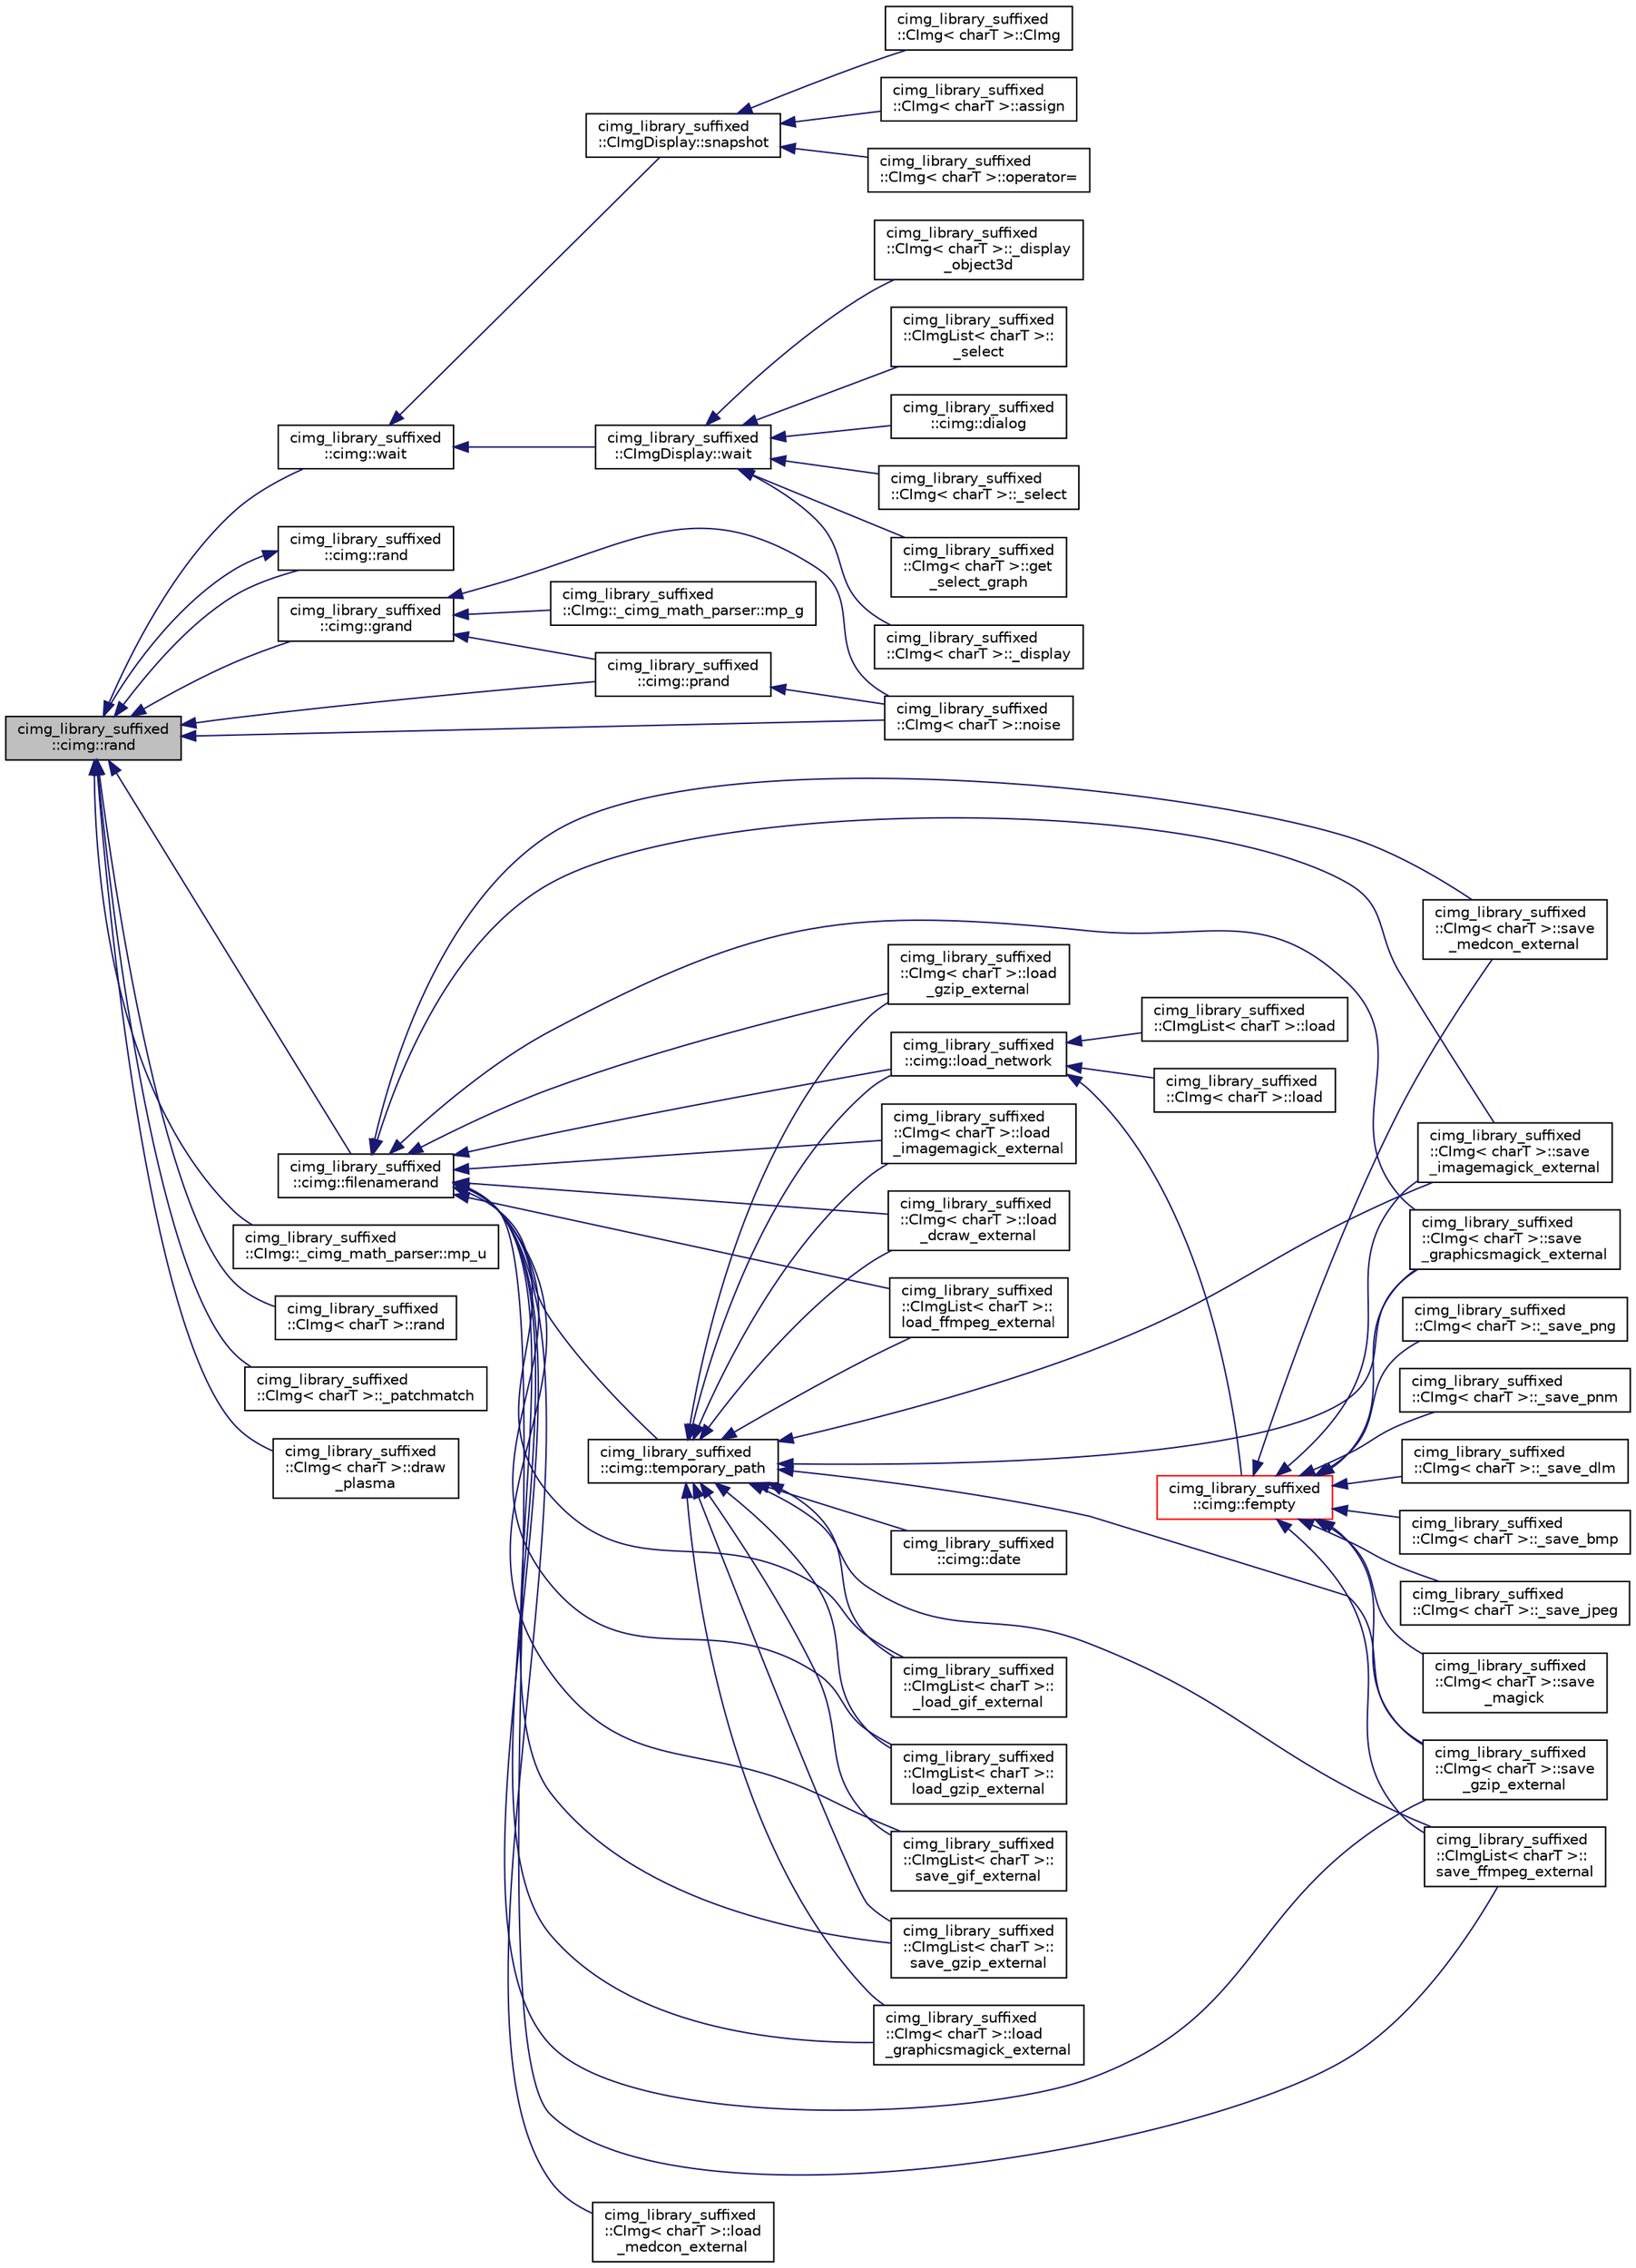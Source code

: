 digraph "cimg_library_suffixed::cimg::rand"
{
  edge [fontname="Helvetica",fontsize="10",labelfontname="Helvetica",labelfontsize="10"];
  node [fontname="Helvetica",fontsize="10",shape=record];
  rankdir="LR";
  Node3445 [label="cimg_library_suffixed\l::cimg::rand",height=0.2,width=0.4,color="black", fillcolor="grey75", style="filled", fontcolor="black"];
  Node3445 -> Node3446 [dir="back",color="midnightblue",fontsize="10",style="solid",fontname="Helvetica"];
  Node3446 [label="cimg_library_suffixed\l::cimg::wait",height=0.2,width=0.4,color="black", fillcolor="white", style="filled",URL="$namespacecimg__library__suffixed_1_1cimg.html#a8431f8cf0989f40df3b6ac7d9dc90abd",tooltip="Wait for a given number of milliseconds since the last call to wait(). "];
  Node3446 -> Node3447 [dir="back",color="midnightblue",fontsize="10",style="solid",fontname="Helvetica"];
  Node3447 [label="cimg_library_suffixed\l::CImgDisplay::wait",height=0.2,width=0.4,color="black", fillcolor="white", style="filled",URL="$structcimg__library__suffixed_1_1_c_img_display.html#a6ba54ea916f502d782ccb787ce02ccbd",tooltip="Wait for any user event occuring on the current display. "];
  Node3447 -> Node3448 [dir="back",color="midnightblue",fontsize="10",style="solid",fontname="Helvetica"];
  Node3448 [label="cimg_library_suffixed\l::CImg\< charT \>::_select",height=0.2,width=0.4,color="black", fillcolor="white", style="filled",URL="$structcimg__library__suffixed_1_1_c_img.html#ad9b7141242d0b6e861a8014112ddb5b5"];
  Node3447 -> Node3449 [dir="back",color="midnightblue",fontsize="10",style="solid",fontname="Helvetica"];
  Node3449 [label="cimg_library_suffixed\l::CImg\< charT \>::get\l_select_graph",height=0.2,width=0.4,color="black", fillcolor="white", style="filled",URL="$structcimg__library__suffixed_1_1_c_img.html#a689f47424dc7c548ebfe53e431409199",tooltip="Select sub-graph in a graph. "];
  Node3447 -> Node3450 [dir="back",color="midnightblue",fontsize="10",style="solid",fontname="Helvetica"];
  Node3450 [label="cimg_library_suffixed\l::CImg\< charT \>::_display",height=0.2,width=0.4,color="black", fillcolor="white", style="filled",URL="$structcimg__library__suffixed_1_1_c_img.html#adf9d80c60e82b079056c31cb0fe61faf"];
  Node3447 -> Node3451 [dir="back",color="midnightblue",fontsize="10",style="solid",fontname="Helvetica"];
  Node3451 [label="cimg_library_suffixed\l::CImg\< charT \>::_display\l_object3d",height=0.2,width=0.4,color="black", fillcolor="white", style="filled",URL="$structcimg__library__suffixed_1_1_c_img.html#a8b40db5a9818c3f961a90840b271de6c"];
  Node3447 -> Node3452 [dir="back",color="midnightblue",fontsize="10",style="solid",fontname="Helvetica"];
  Node3452 [label="cimg_library_suffixed\l::CImgList\< charT \>::\l_select",height=0.2,width=0.4,color="black", fillcolor="white", style="filled",URL="$structcimg__library__suffixed_1_1_c_img_list.html#af8a6b01f20b2d459e5abe6b99836ea9a"];
  Node3447 -> Node3453 [dir="back",color="midnightblue",fontsize="10",style="solid",fontname="Helvetica"];
  Node3453 [label="cimg_library_suffixed\l::cimg::dialog",height=0.2,width=0.4,color="black", fillcolor="white", style="filled",URL="$namespacecimg__library__suffixed_1_1cimg.html#a11aed0e6b30d75bf50946ee78d1aed94",tooltip="Display a simple dialog box, and wait for the user&#39;s response. "];
  Node3446 -> Node3454 [dir="back",color="midnightblue",fontsize="10",style="solid",fontname="Helvetica"];
  Node3454 [label="cimg_library_suffixed\l::CImgDisplay::snapshot",height=0.2,width=0.4,color="black", fillcolor="white", style="filled",URL="$structcimg__library__suffixed_1_1_c_img_display.html#a914ee0515249db301dc66275861a6b3e",tooltip="Take a snapshot of the associated window content. "];
  Node3454 -> Node3455 [dir="back",color="midnightblue",fontsize="10",style="solid",fontname="Helvetica"];
  Node3455 [label="cimg_library_suffixed\l::CImg\< charT \>::CImg",height=0.2,width=0.4,color="black", fillcolor="white", style="filled",URL="$structcimg__library__suffixed_1_1_c_img.html#a015159d8cee61c2f2316c3e128470a71",tooltip="Construct image from a display window. "];
  Node3454 -> Node3456 [dir="back",color="midnightblue",fontsize="10",style="solid",fontname="Helvetica"];
  Node3456 [label="cimg_library_suffixed\l::CImg\< charT \>::assign",height=0.2,width=0.4,color="black", fillcolor="white", style="filled",URL="$structcimg__library__suffixed_1_1_c_img.html#a668fe887682e7cbb469409842bb98cd2",tooltip="Construct image from a display window . "];
  Node3454 -> Node3457 [dir="back",color="midnightblue",fontsize="10",style="solid",fontname="Helvetica"];
  Node3457 [label="cimg_library_suffixed\l::CImg\< charT \>::operator=",height=0.2,width=0.4,color="black", fillcolor="white", style="filled",URL="$structcimg__library__suffixed_1_1_c_img.html#a75e18966d8e02a9cee85642038e30a08",tooltip="Copy the content of a display window to the current image instance. "];
  Node3445 -> Node3458 [dir="back",color="midnightblue",fontsize="10",style="solid",fontname="Helvetica"];
  Node3458 [label="cimg_library_suffixed\l::cimg::rand",height=0.2,width=0.4,color="black", fillcolor="white", style="filled",URL="$namespacecimg__library__suffixed_1_1cimg.html#af5cd3397f819c13ccb17e05a7db736b1",tooltip="Return a random variable uniformely distributed between [0,val_max]. "];
  Node3458 -> Node3445 [dir="back",color="midnightblue",fontsize="10",style="solid",fontname="Helvetica"];
  Node3445 -> Node3459 [dir="back",color="midnightblue",fontsize="10",style="solid",fontname="Helvetica"];
  Node3459 [label="cimg_library_suffixed\l::cimg::grand",height=0.2,width=0.4,color="black", fillcolor="white", style="filled",URL="$namespacecimg__library__suffixed_1_1cimg.html#aa12c572ad67f655e27f7b8e3e76dafa5",tooltip="Return a random variable following a gaussian distribution and a standard deviation of 1..."];
  Node3459 -> Node3460 [dir="back",color="midnightblue",fontsize="10",style="solid",fontname="Helvetica"];
  Node3460 [label="cimg_library_suffixed\l::cimg::prand",height=0.2,width=0.4,color="black", fillcolor="white", style="filled",URL="$namespacecimg__library__suffixed_1_1cimg.html#a2a18bbfb6a496d8d5a02943be8eaa936",tooltip="Return a random variable following a Poisson distribution of parameter z. "];
  Node3460 -> Node3461 [dir="back",color="midnightblue",fontsize="10",style="solid",fontname="Helvetica"];
  Node3461 [label="cimg_library_suffixed\l::CImg\< charT \>::noise",height=0.2,width=0.4,color="black", fillcolor="white", style="filled",URL="$structcimg__library__suffixed_1_1_c_img.html#a6049c651eefc3a13b8f7d1fc3ff225d7",tooltip="Add random noise to pixel values. "];
  Node3459 -> Node3462 [dir="back",color="midnightblue",fontsize="10",style="solid",fontname="Helvetica"];
  Node3462 [label="cimg_library_suffixed\l::CImg::_cimg_math_parser::mp_g",height=0.2,width=0.4,color="black", fillcolor="white", style="filled",URL="$structcimg__library__suffixed_1_1_c_img_1_1__cimg__math__parser.html#a1a6f67dab44ca62b11aec01933907178"];
  Node3459 -> Node3461 [dir="back",color="midnightblue",fontsize="10",style="solid",fontname="Helvetica"];
  Node3445 -> Node3460 [dir="back",color="midnightblue",fontsize="10",style="solid",fontname="Helvetica"];
  Node3445 -> Node3463 [dir="back",color="midnightblue",fontsize="10",style="solid",fontname="Helvetica"];
  Node3463 [label="cimg_library_suffixed\l::cimg::filenamerand",height=0.2,width=0.4,color="black", fillcolor="white", style="filled",URL="$namespacecimg__library__suffixed_1_1cimg.html#ae92216bbc140ed7afef601f72ba2bd81"];
  Node3463 -> Node3464 [dir="back",color="midnightblue",fontsize="10",style="solid",fontname="Helvetica"];
  Node3464 [label="cimg_library_suffixed\l::CImg\< charT \>::load\l_graphicsmagick_external",height=0.2,width=0.4,color="black", fillcolor="white", style="filled",URL="$structcimg__library__suffixed_1_1_c_img.html#a34578e61c66a0046835660bada43e3d6",tooltip="Load image using GraphicsMagick&#39;s external tool &#39;gm&#39;. "];
  Node3463 -> Node3465 [dir="back",color="midnightblue",fontsize="10",style="solid",fontname="Helvetica"];
  Node3465 [label="cimg_library_suffixed\l::CImg\< charT \>::load\l_gzip_external",height=0.2,width=0.4,color="black", fillcolor="white", style="filled",URL="$structcimg__library__suffixed_1_1_c_img.html#a1f1ef95d7faa4c2c7a72d3d347f30dad",tooltip="Load gzipped image file, using external tool &#39;gunzip&#39;. "];
  Node3463 -> Node3466 [dir="back",color="midnightblue",fontsize="10",style="solid",fontname="Helvetica"];
  Node3466 [label="cimg_library_suffixed\l::CImg\< charT \>::load\l_imagemagick_external",height=0.2,width=0.4,color="black", fillcolor="white", style="filled",URL="$structcimg__library__suffixed_1_1_c_img.html#a8278afa0b313d0f3465ef91dabdac549",tooltip="Load image using ImageMagick&#39;s external tool &#39;convert&#39;. "];
  Node3463 -> Node3467 [dir="back",color="midnightblue",fontsize="10",style="solid",fontname="Helvetica"];
  Node3467 [label="cimg_library_suffixed\l::CImg\< charT \>::load\l_medcon_external",height=0.2,width=0.4,color="black", fillcolor="white", style="filled",URL="$structcimg__library__suffixed_1_1_c_img.html#a8306218d5edf273c822113b799fd89cc",tooltip="Load image from a DICOM file, using XMedcon&#39;s external tool &#39;medcon&#39;. "];
  Node3463 -> Node3468 [dir="back",color="midnightblue",fontsize="10",style="solid",fontname="Helvetica"];
  Node3468 [label="cimg_library_suffixed\l::CImg\< charT \>::load\l_dcraw_external",height=0.2,width=0.4,color="black", fillcolor="white", style="filled",URL="$structcimg__library__suffixed_1_1_c_img.html#ae8ee2dbbc634767b37efabe0f0eb7104",tooltip="Load image from a RAW Color Camera file, using external tool &#39;dcraw&#39;. "];
  Node3463 -> Node3469 [dir="back",color="midnightblue",fontsize="10",style="solid",fontname="Helvetica"];
  Node3469 [label="cimg_library_suffixed\l::CImg\< charT \>::save\l_gzip_external",height=0.2,width=0.4,color="black", fillcolor="white", style="filled",URL="$structcimg__library__suffixed_1_1_c_img.html#a53983bb4f1ebe2a817b68029b8c04cb1",tooltip="Save image using gzip external binary. "];
  Node3463 -> Node3470 [dir="back",color="midnightblue",fontsize="10",style="solid",fontname="Helvetica"];
  Node3470 [label="cimg_library_suffixed\l::CImg\< charT \>::save\l_graphicsmagick_external",height=0.2,width=0.4,color="black", fillcolor="white", style="filled",URL="$structcimg__library__suffixed_1_1_c_img.html#a44f125968c20e8c7d833bf7d75c32db6",tooltip="Save image using GraphicsMagick&#39;s external binary. "];
  Node3463 -> Node3471 [dir="back",color="midnightblue",fontsize="10",style="solid",fontname="Helvetica"];
  Node3471 [label="cimg_library_suffixed\l::CImg\< charT \>::save\l_imagemagick_external",height=0.2,width=0.4,color="black", fillcolor="white", style="filled",URL="$structcimg__library__suffixed_1_1_c_img.html#afbf8db949f62c8bd3f2f73ba3d9c1420",tooltip="Save image using ImageMagick&#39;s external binary. "];
  Node3463 -> Node3472 [dir="back",color="midnightblue",fontsize="10",style="solid",fontname="Helvetica"];
  Node3472 [label="cimg_library_suffixed\l::CImg\< charT \>::save\l_medcon_external",height=0.2,width=0.4,color="black", fillcolor="white", style="filled",URL="$structcimg__library__suffixed_1_1_c_img.html#a30d02c3d77fc43c8b5845e92268cdab5",tooltip="Save image as a Dicom file. "];
  Node3463 -> Node3473 [dir="back",color="midnightblue",fontsize="10",style="solid",fontname="Helvetica"];
  Node3473 [label="cimg_library_suffixed\l::CImgList\< charT \>::\lload_ffmpeg_external",height=0.2,width=0.4,color="black", fillcolor="white", style="filled",URL="$structcimg__library__suffixed_1_1_c_img_list.html#aa1c97a6c05ba746d02440eec0ad2e602",tooltip="Load an image from a video file using the external tool &#39;ffmpeg&#39;. "];
  Node3463 -> Node3474 [dir="back",color="midnightblue",fontsize="10",style="solid",fontname="Helvetica"];
  Node3474 [label="cimg_library_suffixed\l::CImgList\< charT \>::\l_load_gif_external",height=0.2,width=0.4,color="black", fillcolor="white", style="filled",URL="$structcimg__library__suffixed_1_1_c_img_list.html#a666592ad2e1ecef3317d060696ebbfaa"];
  Node3463 -> Node3475 [dir="back",color="midnightblue",fontsize="10",style="solid",fontname="Helvetica"];
  Node3475 [label="cimg_library_suffixed\l::CImgList\< charT \>::\lload_gzip_external",height=0.2,width=0.4,color="black", fillcolor="white", style="filled",URL="$structcimg__library__suffixed_1_1_c_img_list.html#aae55e9a79bf2f7e08108dd200f63bf2c",tooltip="Load a gzipped list, using external tool &#39;gunzip&#39;. "];
  Node3463 -> Node3476 [dir="back",color="midnightblue",fontsize="10",style="solid",fontname="Helvetica"];
  Node3476 [label="cimg_library_suffixed\l::CImgList\< charT \>::\lsave_gif_external",height=0.2,width=0.4,color="black", fillcolor="white", style="filled",URL="$structcimg__library__suffixed_1_1_c_img_list.html#a759ef20b53f1e507973dc53fcc2c7bb2",tooltip="Save image sequence as a GIF animated file. "];
  Node3463 -> Node3477 [dir="back",color="midnightblue",fontsize="10",style="solid",fontname="Helvetica"];
  Node3477 [label="cimg_library_suffixed\l::CImgList\< charT \>::\lsave_gzip_external",height=0.2,width=0.4,color="black", fillcolor="white", style="filled",URL="$structcimg__library__suffixed_1_1_c_img_list.html#aad5afe8b913e276dd281255dd787b4ba",tooltip="Save list as a gzipped file, using external tool &#39;gzip&#39;. "];
  Node3463 -> Node3478 [dir="back",color="midnightblue",fontsize="10",style="solid",fontname="Helvetica"];
  Node3478 [label="cimg_library_suffixed\l::CImgList\< charT \>::\lsave_ffmpeg_external",height=0.2,width=0.4,color="black", fillcolor="white", style="filled",URL="$structcimg__library__suffixed_1_1_c_img_list.html#af09a45345581747984f4df0607418f2c",tooltip="Save image sequence, using the external tool &#39;ffmpeg&#39;. "];
  Node3463 -> Node3479 [dir="back",color="midnightblue",fontsize="10",style="solid",fontname="Helvetica"];
  Node3479 [label="cimg_library_suffixed\l::cimg::temporary_path",height=0.2,width=0.4,color="black", fillcolor="white", style="filled",URL="$namespacecimg__library__suffixed_1_1cimg.html#ae9af8e17db04e875db3b45cbe58892d6",tooltip="Get/set path to store temporary files. "];
  Node3479 -> Node3480 [dir="back",color="midnightblue",fontsize="10",style="solid",fontname="Helvetica"];
  Node3480 [label="cimg_library_suffixed\l::cimg::date",height=0.2,width=0.4,color="black", fillcolor="white", style="filled",URL="$namespacecimg__library__suffixed_1_1cimg.html#aac739bf544269324a04504ebe92b93e9",tooltip="Get current local time (single-attribute version). "];
  Node3479 -> Node3464 [dir="back",color="midnightblue",fontsize="10",style="solid",fontname="Helvetica"];
  Node3479 -> Node3465 [dir="back",color="midnightblue",fontsize="10",style="solid",fontname="Helvetica"];
  Node3479 -> Node3466 [dir="back",color="midnightblue",fontsize="10",style="solid",fontname="Helvetica"];
  Node3479 -> Node3468 [dir="back",color="midnightblue",fontsize="10",style="solid",fontname="Helvetica"];
  Node3479 -> Node3469 [dir="back",color="midnightblue",fontsize="10",style="solid",fontname="Helvetica"];
  Node3479 -> Node3470 [dir="back",color="midnightblue",fontsize="10",style="solid",fontname="Helvetica"];
  Node3479 -> Node3471 [dir="back",color="midnightblue",fontsize="10",style="solid",fontname="Helvetica"];
  Node3479 -> Node3473 [dir="back",color="midnightblue",fontsize="10",style="solid",fontname="Helvetica"];
  Node3479 -> Node3474 [dir="back",color="midnightblue",fontsize="10",style="solid",fontname="Helvetica"];
  Node3479 -> Node3475 [dir="back",color="midnightblue",fontsize="10",style="solid",fontname="Helvetica"];
  Node3479 -> Node3476 [dir="back",color="midnightblue",fontsize="10",style="solid",fontname="Helvetica"];
  Node3479 -> Node3477 [dir="back",color="midnightblue",fontsize="10",style="solid",fontname="Helvetica"];
  Node3479 -> Node3478 [dir="back",color="midnightblue",fontsize="10",style="solid",fontname="Helvetica"];
  Node3479 -> Node3481 [dir="back",color="midnightblue",fontsize="10",style="solid",fontname="Helvetica"];
  Node3481 [label="cimg_library_suffixed\l::cimg::load_network",height=0.2,width=0.4,color="black", fillcolor="white", style="filled",URL="$namespacecimg__library__suffixed_1_1cimg.html#a90c05fe6fc049cba75f3a12807e97158",tooltip="Load file from network as a local temporary file. "];
  Node3481 -> Node3482 [dir="back",color="midnightblue",fontsize="10",style="solid",fontname="Helvetica"];
  Node3482 [label="cimg_library_suffixed\l::cimg::fempty",height=0.2,width=0.4,color="red", fillcolor="white", style="filled",URL="$namespacecimg__library__suffixed_1_1cimg.html#a0f3577978081461118330fc3ecd4b9db",tooltip="Create an empty file. "];
  Node3482 -> Node3483 [dir="back",color="midnightblue",fontsize="10",style="solid",fontname="Helvetica"];
  Node3483 [label="cimg_library_suffixed\l::CImg\< charT \>::_save_dlm",height=0.2,width=0.4,color="black", fillcolor="white", style="filled",URL="$structcimg__library__suffixed_1_1_c_img.html#a78929d9b9d2af829f3e3fc576e99b61d"];
  Node3482 -> Node3484 [dir="back",color="midnightblue",fontsize="10",style="solid",fontname="Helvetica"];
  Node3484 [label="cimg_library_suffixed\l::CImg\< charT \>::_save_bmp",height=0.2,width=0.4,color="black", fillcolor="white", style="filled",URL="$structcimg__library__suffixed_1_1_c_img.html#ae9faefb948746c5d646fe5c80f28c4fc"];
  Node3482 -> Node3485 [dir="back",color="midnightblue",fontsize="10",style="solid",fontname="Helvetica"];
  Node3485 [label="cimg_library_suffixed\l::CImg\< charT \>::_save_jpeg",height=0.2,width=0.4,color="black", fillcolor="white", style="filled",URL="$structcimg__library__suffixed_1_1_c_img.html#aa41e292505817af60a4896ed19302304"];
  Node3482 -> Node3486 [dir="back",color="midnightblue",fontsize="10",style="solid",fontname="Helvetica"];
  Node3486 [label="cimg_library_suffixed\l::CImg\< charT \>::save\l_magick",height=0.2,width=0.4,color="black", fillcolor="white", style="filled",URL="$structcimg__library__suffixed_1_1_c_img.html#a6beb63196c9a26f6894e4654f771c1e5",tooltip="Save image, using built-in ImageMagick++ library. "];
  Node3482 -> Node3487 [dir="back",color="midnightblue",fontsize="10",style="solid",fontname="Helvetica"];
  Node3487 [label="cimg_library_suffixed\l::CImg\< charT \>::_save_png",height=0.2,width=0.4,color="black", fillcolor="white", style="filled",URL="$structcimg__library__suffixed_1_1_c_img.html#aab5e304310373159e357250314e99da6"];
  Node3482 -> Node3488 [dir="back",color="midnightblue",fontsize="10",style="solid",fontname="Helvetica"];
  Node3488 [label="cimg_library_suffixed\l::CImg\< charT \>::_save_pnm",height=0.2,width=0.4,color="black", fillcolor="white", style="filled",URL="$structcimg__library__suffixed_1_1_c_img.html#a3b62455c9523881fa64a47d8362c3d80"];
  Node3482 -> Node3469 [dir="back",color="midnightblue",fontsize="10",style="solid",fontname="Helvetica"];
  Node3482 -> Node3470 [dir="back",color="midnightblue",fontsize="10",style="solid",fontname="Helvetica"];
  Node3482 -> Node3471 [dir="back",color="midnightblue",fontsize="10",style="solid",fontname="Helvetica"];
  Node3482 -> Node3472 [dir="back",color="midnightblue",fontsize="10",style="solid",fontname="Helvetica"];
  Node3482 -> Node3478 [dir="back",color="midnightblue",fontsize="10",style="solid",fontname="Helvetica"];
  Node3481 -> Node3504 [dir="back",color="midnightblue",fontsize="10",style="solid",fontname="Helvetica"];
  Node3504 [label="cimg_library_suffixed\l::CImg\< charT \>::load",height=0.2,width=0.4,color="black", fillcolor="white", style="filled",URL="$structcimg__library__suffixed_1_1_c_img.html#ae8353b28bfbc5c4421c7adfbb98fe32f",tooltip="Load image from a file. "];
  Node3481 -> Node3505 [dir="back",color="midnightblue",fontsize="10",style="solid",fontname="Helvetica"];
  Node3505 [label="cimg_library_suffixed\l::CImgList\< charT \>::load",height=0.2,width=0.4,color="black", fillcolor="white", style="filled",URL="$structcimg__library__suffixed_1_1_c_img_list.html#a63bd67d8dd2301933df7decb4612916e",tooltip="Load a list from a file. "];
  Node3463 -> Node3481 [dir="back",color="midnightblue",fontsize="10",style="solid",fontname="Helvetica"];
  Node3445 -> Node3506 [dir="back",color="midnightblue",fontsize="10",style="solid",fontname="Helvetica"];
  Node3506 [label="cimg_library_suffixed\l::CImg::_cimg_math_parser::mp_u",height=0.2,width=0.4,color="black", fillcolor="white", style="filled",URL="$structcimg__library__suffixed_1_1_c_img_1_1__cimg__math__parser.html#a581b8b88624a47c8a5e3d76cbf0a3df0"];
  Node3445 -> Node3507 [dir="back",color="midnightblue",fontsize="10",style="solid",fontname="Helvetica"];
  Node3507 [label="cimg_library_suffixed\l::CImg\< charT \>::rand",height=0.2,width=0.4,color="black", fillcolor="white", style="filled",URL="$structcimg__library__suffixed_1_1_c_img.html#a73eb697c067589691393d1232178ae9c",tooltip="Fill image with random values in specified range. "];
  Node3445 -> Node3461 [dir="back",color="midnightblue",fontsize="10",style="solid",fontname="Helvetica"];
  Node3445 -> Node3508 [dir="back",color="midnightblue",fontsize="10",style="solid",fontname="Helvetica"];
  Node3508 [label="cimg_library_suffixed\l::CImg\< charT \>::_patchmatch",height=0.2,width=0.4,color="black", fillcolor="white", style="filled",URL="$structcimg__library__suffixed_1_1_c_img.html#a421343970ecbb9ca4e25f3d40b495be7"];
  Node3445 -> Node3509 [dir="back",color="midnightblue",fontsize="10",style="solid",fontname="Helvetica"];
  Node3509 [label="cimg_library_suffixed\l::CImg\< charT \>::draw\l_plasma",height=0.2,width=0.4,color="black", fillcolor="white", style="filled",URL="$structcimg__library__suffixed_1_1_c_img.html#a61fea969244cdf85058b91703182275e",tooltip="Draw a random plasma texture. "];
}
